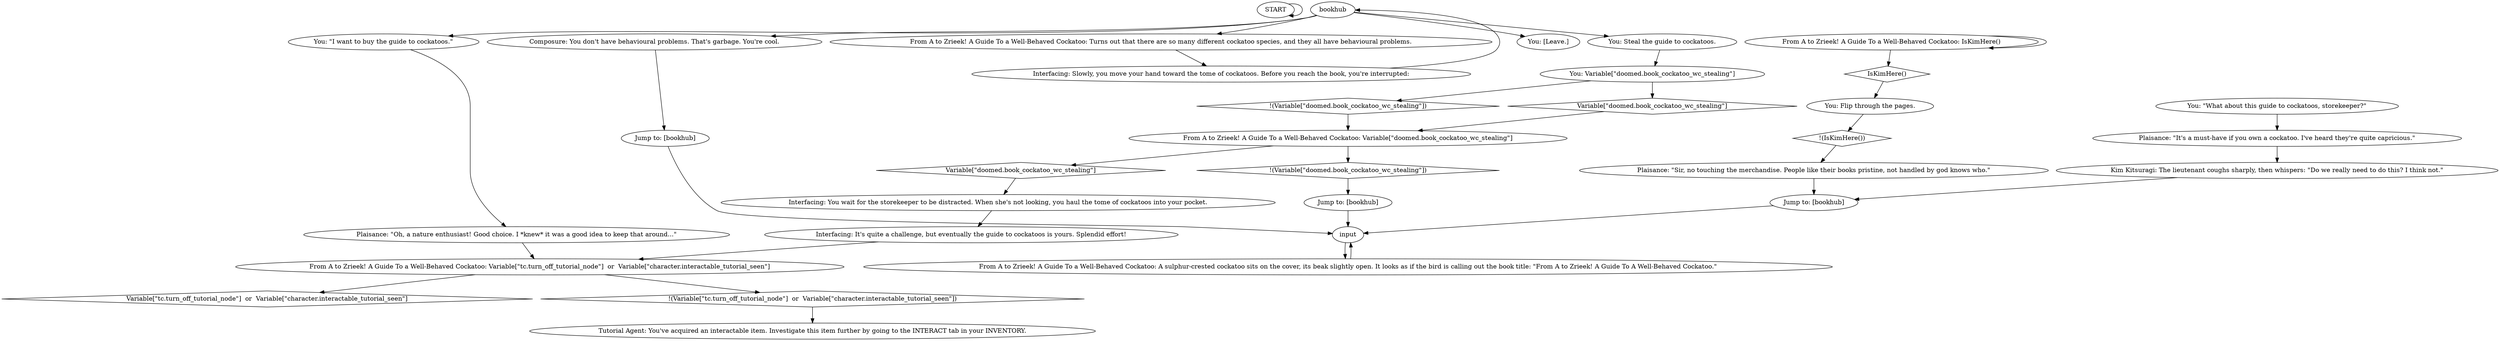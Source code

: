 # BOOKSTORE / COCKATOO
# From A to Zrieek! Guide to a Well-Behaved Cockatoo. (Helen)
# ==================================================
digraph G {
	  0 [label="START"];
	  1 [label="input"];
	  2 [label="bookhub"];
	  3 [label="From A to Zrieek! A Guide To a Well-Behaved Cockatoo: IsKimHere()"];
	  4 [label="IsKimHere()", shape=diamond];
	  5 [label="!(IsKimHere())", shape=diamond];
	  6 [label="From A to Zrieek! A Guide To a Well-Behaved Cockatoo: Turns out that there are so many different cockatoo species, and they all have behavioural problems."];
	  7 [label="You: \"I want to buy the guide to cockatoos.\""];
	  8 [label="You: Flip through the pages."];
	  9 [label="Kim Kitsuragi: The lieutenant coughs sharply, then whispers: \"Do we really need to do this? I think not.\""];
	  10 [label="Jump to: [bookhub]"];
	  11 [label="Interfacing: Slowly, you move your hand toward the tome of cockatoos. Before you reach the book, you're interrupted:"];
	  12 [label="Composure: You don't have behavioural problems. That's garbage. You're cool."];
	  13 [label="You: \"What about this guide to cockatoos, storekeeper?\""];
	  14 [label="Tutorial Agent: You've acquired an interactable item. Investigate this item further by going to the INTERACT tab in your INVENTORY."];
	  15 [label="You: Steal the guide to cockatoos."];
	  16 [label="You: Variable[\"doomed.book_cockatoo_wc_stealing\"]"];
	  17 [label="Variable[\"doomed.book_cockatoo_wc_stealing\"]", shape=diamond];
	  18 [label="!(Variable[\"doomed.book_cockatoo_wc_stealing\"])", shape=diamond];
	  19 [label="Plaisance: \"Oh, a nature enthusiast! Good choice. I *knew* it was a good idea to keep that around...\""];
	  20 [label="Plaisance: \"Sir, no touching the merchandise. People like their books pristine, not handled by god knows who.\""];
	  21 [label="From A to Zrieek! A Guide To a Well-Behaved Cockatoo: Variable[\"doomed.book_cockatoo_wc_stealing\"]"];
	  22 [label="Variable[\"doomed.book_cockatoo_wc_stealing\"]", shape=diamond];
	  23 [label="!(Variable[\"doomed.book_cockatoo_wc_stealing\"])", shape=diamond];
	  24 [label="Jump to: [bookhub]"];
	  25 [label="Interfacing: It's quite a challenge, but eventually the guide to cockatoos is yours. Splendid effort!"];
	  26 [label="Plaisance: \"It's a must-have if you own a cockatoo. I've heard they're quite capricious.\""];
	  27 [label="From A to Zrieek! A Guide To a Well-Behaved Cockatoo: A sulphur-crested cockatoo sits on the cover, its beak slightly open. It looks as if the bird is calling out the book title: \"From A to Zrieek! A Guide To A Well-Behaved Cockatoo.\""];
	  28 [label="From A to Zrieek! A Guide To a Well-Behaved Cockatoo: Variable[\"tc.turn_off_tutorial_node\"]  or  Variable[\"character.interactable_tutorial_seen\"]"];
	  29 [label="Variable[\"tc.turn_off_tutorial_node\"]  or  Variable[\"character.interactable_tutorial_seen\"]", shape=diamond];
	  30 [label="!(Variable[\"tc.turn_off_tutorial_node\"]  or  Variable[\"character.interactable_tutorial_seen\"])", shape=diamond];
	  31 [label="Jump to: [bookhub]"];
	  32 [label="You: [Leave.]"];
	  33 [label="Interfacing: You wait for the storekeeper to be distracted. When she's not looking, you haul the tome of cockatoos into your pocket."];
	  0 -> 0
	  1 -> 27
	  2 -> 32
	  2 -> 6
	  2 -> 7
	  2 -> 12
	  2 -> 15
	  3 -> 3
	  3 -> 4
	  4 -> 8
	  5 -> 20
	  6 -> 11
	  7 -> 19
	  8 -> 5
	  9 -> 24
	  10 -> 1
	  11 -> 2
	  12 -> 31
	  13 -> 26
	  15 -> 16
	  16 -> 17
	  16 -> 18
	  17 -> 21
	  18 -> 21
	  19 -> 28
	  20 -> 24
	  21 -> 22
	  21 -> 23
	  22 -> 33
	  23 -> 10
	  24 -> 1
	  25 -> 28
	  26 -> 9
	  27 -> 1
	  28 -> 29
	  28 -> 30
	  30 -> 14
	  31 -> 1
	  33 -> 25
}

